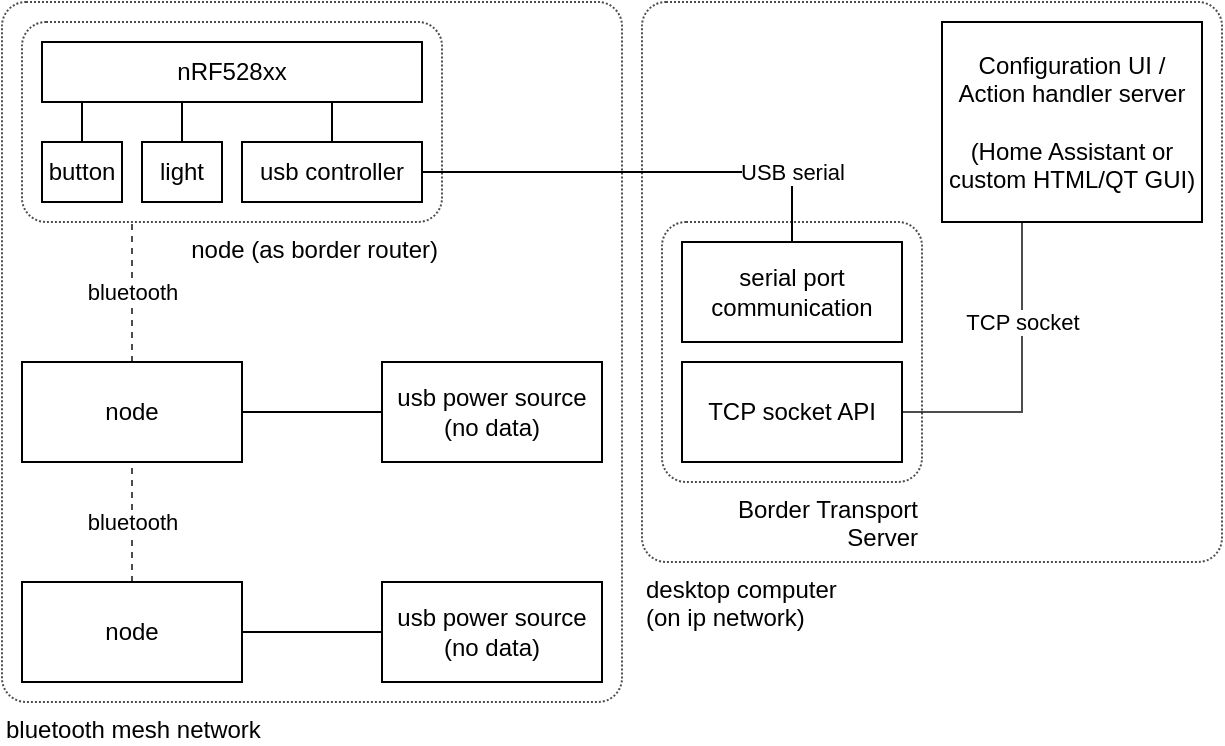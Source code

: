<mxfile version="20.3.0" type="device"><diagram id="TQBjHMX74tOWVntnVVwY" name="architecture"><mxGraphModel dx="825" dy="509" grid="1" gridSize="10" guides="1" tooltips="1" connect="1" arrows="1" fold="1" page="1" pageScale="1" pageWidth="850" pageHeight="1100" math="0" shadow="0"><root><mxCell id="0"/><mxCell id="1" parent="0"/><mxCell id="p97jYpEIEc5brwOUeREt-18" value="bluetooth mesh network" style="rounded=1;whiteSpace=wrap;html=1;align=left;labelPosition=center;verticalLabelPosition=bottom;verticalAlign=top;fillColor=none;strokeColor=#000000;opacity=70;arcSize=24;absoluteArcSize=1;dashed=1;dashPattern=1 1;" parent="1" vertex="1"><mxGeometry x="10" y="10" width="310" height="350" as="geometry"/></mxCell><mxCell id="p97jYpEIEc5brwOUeREt-21" style="edgeStyle=orthogonalEdgeStyle;rounded=0;orthogonalLoop=1;jettySize=auto;html=1;entryX=0;entryY=0.5;entryDx=0;entryDy=0;endArrow=none;endFill=0;arcSize=24;" parent="1" source="p97jYpEIEc5brwOUeREt-6" target="p97jYpEIEc5brwOUeREt-20" edge="1"><mxGeometry relative="1" as="geometry"/></mxCell><mxCell id="p97jYpEIEc5brwOUeREt-37" value="bluetooth" style="edgeStyle=orthogonalEdgeStyle;rounded=0;orthogonalLoop=1;jettySize=auto;html=1;endArrow=none;endFill=0;elbow=vertical;dashed=1;opacity=70;arcSize=24;" parent="1" source="p97jYpEIEc5brwOUeREt-6" target="p97jYpEIEc5brwOUeREt-7" edge="1"><mxGeometry relative="1" as="geometry"/></mxCell><mxCell id="p97jYpEIEc5brwOUeREt-6" value="node" style="rounded=0;whiteSpace=wrap;html=1;arcSize=24;absoluteArcSize=1;" parent="1" vertex="1"><mxGeometry x="20" y="300" width="110" height="50" as="geometry"/></mxCell><mxCell id="p97jYpEIEc5brwOUeREt-16" value="bluetooth" style="edgeStyle=orthogonalEdgeStyle;rounded=0;orthogonalLoop=1;jettySize=auto;html=1;exitX=0.5;exitY=0;exitDx=0;exitDy=0;endArrow=none;endFill=0;dashed=1;opacity=70;elbow=vertical;arcSize=24;" parent="1" source="p97jYpEIEc5brwOUeREt-7" target="p97jYpEIEc5brwOUeREt-1" edge="1"><mxGeometry relative="1" as="geometry"><mxPoint x="75" y="100" as="targetPoint"/><Array as="points"><mxPoint x="75" y="120"/><mxPoint x="75" y="120"/></Array></mxGeometry></mxCell><mxCell id="p97jYpEIEc5brwOUeREt-23" style="edgeStyle=orthogonalEdgeStyle;rounded=0;orthogonalLoop=1;jettySize=auto;html=1;exitX=1;exitY=0.5;exitDx=0;exitDy=0;entryX=0;entryY=0.5;entryDx=0;entryDy=0;endArrow=none;endFill=0;arcSize=24;" parent="1" source="p97jYpEIEc5brwOUeREt-7" target="p97jYpEIEc5brwOUeREt-22" edge="1"><mxGeometry relative="1" as="geometry"/></mxCell><mxCell id="p97jYpEIEc5brwOUeREt-7" value="node" style="rounded=0;whiteSpace=wrap;html=1;arcSize=24;absoluteArcSize=1;" parent="1" vertex="1"><mxGeometry x="20" y="190" width="110" height="50" as="geometry"/></mxCell><mxCell id="p97jYpEIEc5brwOUeREt-19" value="desktop computer&lt;br&gt;(on ip network)" style="rounded=1;whiteSpace=wrap;html=1;align=left;labelPosition=center;verticalLabelPosition=bottom;verticalAlign=top;fillColor=none;strokeColor=#000000;opacity=70;arcSize=24;absoluteArcSize=1;dashed=1;dashPattern=1 1;" parent="1" vertex="1"><mxGeometry x="330" y="10" width="290" height="280" as="geometry"/></mxCell><mxCell id="p97jYpEIEc5brwOUeREt-20" value="usb power source (no data)" style="rounded=0;whiteSpace=wrap;html=1;arcSize=24;absoluteArcSize=1;" parent="1" vertex="1"><mxGeometry x="200" y="300" width="110" height="50" as="geometry"/></mxCell><mxCell id="p97jYpEIEc5brwOUeREt-22" value="usb power source (no data)" style="rounded=0;whiteSpace=wrap;html=1;arcSize=24;absoluteArcSize=1;" parent="1" vertex="1"><mxGeometry x="200" y="190" width="110" height="50" as="geometry"/></mxCell><mxCell id="p97jYpEIEc5brwOUeREt-24" value="Border Transport Server" style="rounded=1;whiteSpace=wrap;html=1;labelPosition=center;verticalLabelPosition=bottom;align=right;verticalAlign=top;arcSize=24;opacity=70;absoluteArcSize=1;dashed=1;dashPattern=1 1;" parent="1" vertex="1"><mxGeometry x="340" y="120" width="130" height="130" as="geometry"/></mxCell><mxCell id="p97jYpEIEc5brwOUeREt-1" value="node (as border router)" style="rounded=1;whiteSpace=wrap;html=1;labelPosition=center;verticalLabelPosition=bottom;align=right;verticalAlign=top;arcSize=24;opacity=70;absoluteArcSize=1;dashed=1;dashPattern=1 1;" parent="1" vertex="1"><mxGeometry x="20" y="20" width="210" height="100" as="geometry"/></mxCell><mxCell id="p97jYpEIEc5brwOUeREt-15" style="edgeStyle=orthogonalEdgeStyle;rounded=0;orthogonalLoop=1;jettySize=auto;html=1;exitX=0.5;exitY=0;exitDx=0;exitDy=0;endArrow=none;endFill=0;arcSize=24;" parent="1" source="p97jYpEIEc5brwOUeREt-4" target="p97jYpEIEc5brwOUeREt-2" edge="1"><mxGeometry relative="1" as="geometry"><Array as="points"><mxPoint x="140" y="40"/><mxPoint x="140" y="40"/></Array></mxGeometry></mxCell><mxCell id="p97jYpEIEc5brwOUeREt-4" value="light" style="rounded=0;whiteSpace=wrap;html=1;arcSize=24;absoluteArcSize=1;" parent="1" vertex="1"><mxGeometry x="80" y="80" width="40" height="30" as="geometry"/></mxCell><mxCell id="p97jYpEIEc5brwOUeREt-3" value="button" style="rounded=0;whiteSpace=wrap;html=1;arcSize=24;absoluteArcSize=1;" parent="1" vertex="1"><mxGeometry x="30" y="80" width="40" height="30" as="geometry"/></mxCell><mxCell id="p97jYpEIEc5brwOUeREt-2" value="nRF528xx" style="rounded=0;whiteSpace=wrap;html=1;arcSize=24;absoluteArcSize=1;" parent="1" vertex="1"><mxGeometry x="30" y="30" width="190" height="30" as="geometry"/></mxCell><mxCell id="p97jYpEIEc5brwOUeREt-13" value="" style="endArrow=none;html=1;rounded=0;exitX=0.5;exitY=0;exitDx=0;exitDy=0;edgeStyle=orthogonalEdgeStyle;arcSize=24;" parent="1" source="p97jYpEIEc5brwOUeREt-3" target="p97jYpEIEc5brwOUeREt-2" edge="1"><mxGeometry width="50" height="50" relative="1" as="geometry"><mxPoint x="56.25" y="60" as="sourcePoint"/><mxPoint x="116.667" y="10" as="targetPoint"/><Array as="points"><mxPoint x="110" y="40"/><mxPoint x="110" y="40"/></Array></mxGeometry></mxCell><mxCell id="p97jYpEIEc5brwOUeREt-26" style="edgeStyle=orthogonalEdgeStyle;rounded=0;orthogonalLoop=1;jettySize=auto;html=1;endArrow=none;endFill=0;elbow=vertical;exitX=0.5;exitY=0;exitDx=0;exitDy=0;arcSize=24;" parent="1" source="p97jYpEIEc5brwOUeREt-25" target="p97jYpEIEc5brwOUeREt-2" edge="1"><mxGeometry relative="1" as="geometry"><mxPoint x="175" y="40" as="targetPoint"/><Array as="points"><mxPoint x="180" y="40"/><mxPoint x="180" y="40"/></Array></mxGeometry></mxCell><mxCell id="p97jYpEIEc5brwOUeREt-25" value="usb controller" style="rounded=0;whiteSpace=wrap;html=1;arcSize=24;absoluteArcSize=1;" parent="1" vertex="1"><mxGeometry x="130" y="80" width="90" height="30" as="geometry"/></mxCell><mxCell id="p97jYpEIEc5brwOUeREt-35" value="serial port communication" style="rounded=0;whiteSpace=wrap;html=1;arcSize=24;absoluteArcSize=1;" parent="1" vertex="1"><mxGeometry x="350" y="130" width="110" height="50" as="geometry"/></mxCell><mxCell id="p97jYpEIEc5brwOUeREt-39" value="TCP socket" style="edgeStyle=orthogonalEdgeStyle;rounded=0;orthogonalLoop=1;jettySize=auto;html=1;endArrow=none;endFill=0;opacity=70;elbow=vertical;arcSize=24;" parent="1" source="p97jYpEIEc5brwOUeREt-36" target="p97jYpEIEc5brwOUeREt-38" edge="1"><mxGeometry x="0.355" relative="1" as="geometry"><Array as="points"><mxPoint x="520" y="115"/><mxPoint x="520" y="250"/></Array><mxPoint as="offset"/></mxGeometry></mxCell><mxCell id="p97jYpEIEc5brwOUeREt-36" value="TCP socket API" style="rounded=0;whiteSpace=wrap;html=1;arcSize=24;absoluteArcSize=1;" parent="1" vertex="1"><mxGeometry x="350" y="190" width="110" height="50" as="geometry"/></mxCell><mxCell id="p97jYpEIEc5brwOUeREt-38" value="Configuration UI / Action handler server&lt;br&gt;&lt;br&gt;(Home Assistant or custom HTML/QT GUI)" style="rounded=0;whiteSpace=wrap;html=1;labelPosition=center;verticalLabelPosition=middle;align=center;verticalAlign=middle;arcSize=24;absoluteArcSize=1;" parent="1" vertex="1"><mxGeometry x="480" y="20" width="130" height="100" as="geometry"/></mxCell><mxCell id="p97jYpEIEc5brwOUeREt-27" value="USB serial" style="edgeStyle=orthogonalEdgeStyle;rounded=0;orthogonalLoop=1;jettySize=auto;html=1;endArrow=none;endFill=0;elbow=vertical;arcSize=24;" parent="1" target="p97jYpEIEc5brwOUeREt-35" edge="1"><mxGeometry x="0.682" relative="1" as="geometry"><Array as="points"><mxPoint x="405" y="95"/></Array><mxPoint x="220" y="95.005" as="sourcePoint"/><mxPoint x="350" y="55.005" as="targetPoint"/><mxPoint as="offset"/></mxGeometry></mxCell></root></mxGraphModel></diagram></mxfile>